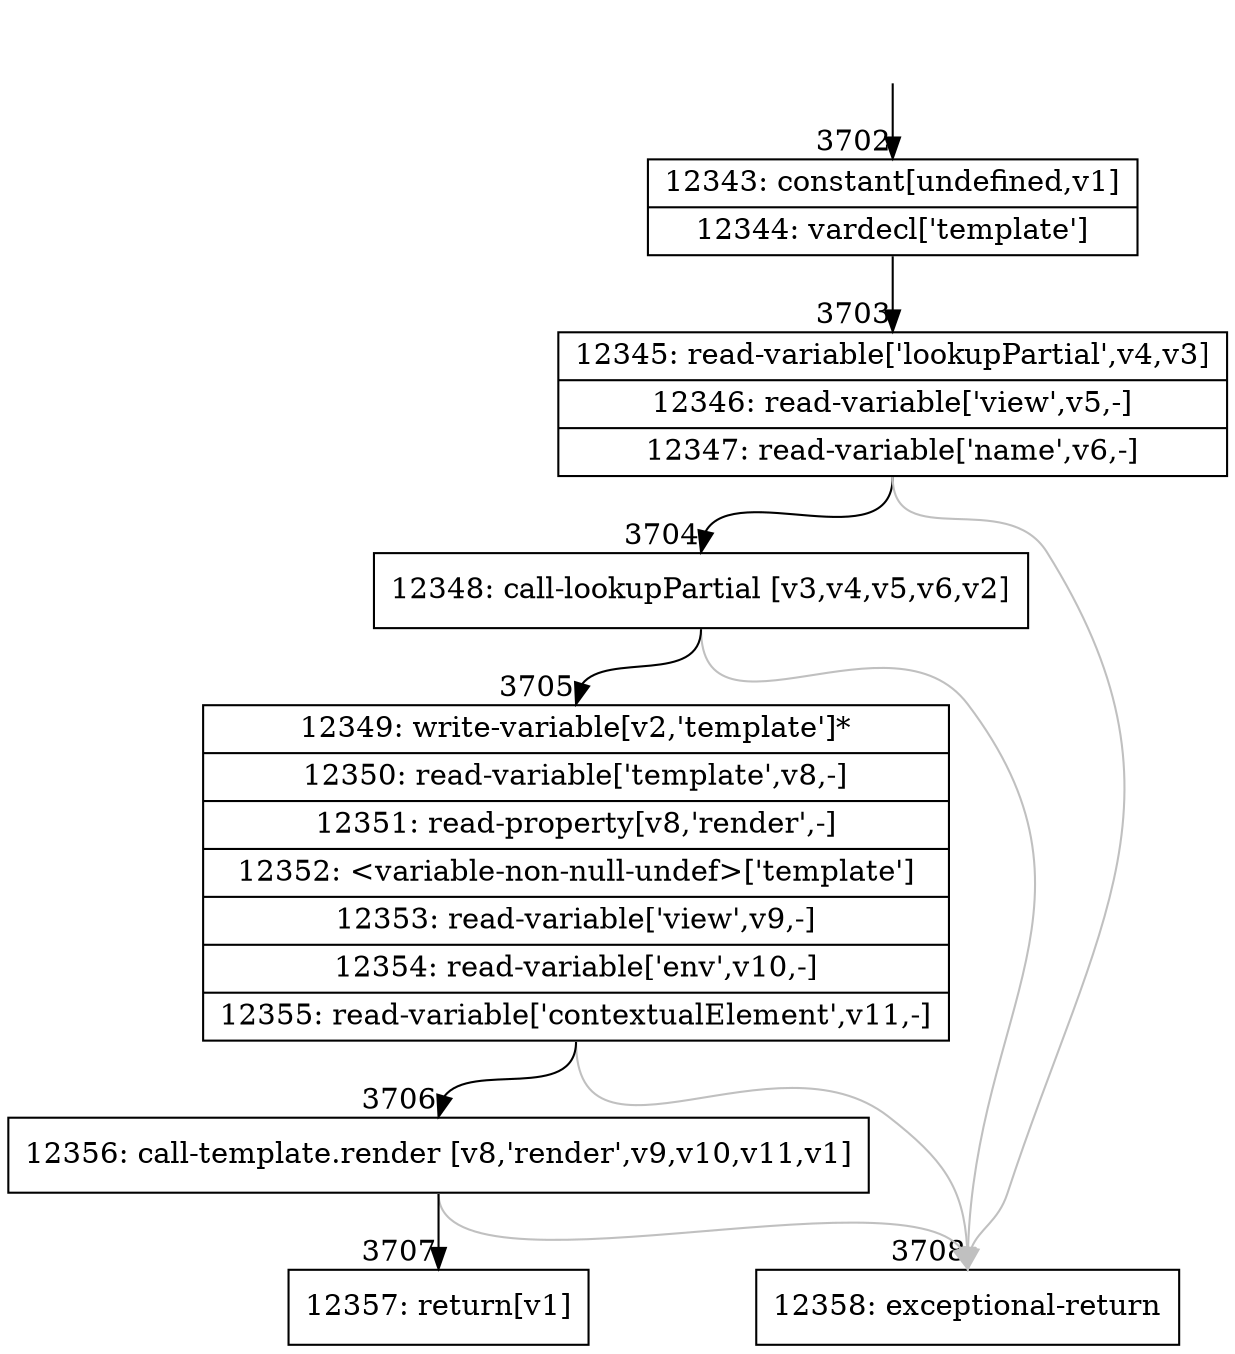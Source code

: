 digraph {
rankdir="TD"
BB_entry295[shape=none,label=""];
BB_entry295 -> BB3702 [tailport=s, headport=n, headlabel="    3702"]
BB3702 [shape=record label="{12343: constant[undefined,v1]|12344: vardecl['template']}" ] 
BB3702 -> BB3703 [tailport=s, headport=n, headlabel="      3703"]
BB3703 [shape=record label="{12345: read-variable['lookupPartial',v4,v3]|12346: read-variable['view',v5,-]|12347: read-variable['name',v6,-]}" ] 
BB3703 -> BB3704 [tailport=s, headport=n, headlabel="      3704"]
BB3703 -> BB3708 [tailport=s, headport=n, color=gray, headlabel="      3708"]
BB3704 [shape=record label="{12348: call-lookupPartial [v3,v4,v5,v6,v2]}" ] 
BB3704 -> BB3705 [tailport=s, headport=n, headlabel="      3705"]
BB3704 -> BB3708 [tailport=s, headport=n, color=gray]
BB3705 [shape=record label="{12349: write-variable[v2,'template']*|12350: read-variable['template',v8,-]|12351: read-property[v8,'render',-]|12352: \<variable-non-null-undef\>['template']|12353: read-variable['view',v9,-]|12354: read-variable['env',v10,-]|12355: read-variable['contextualElement',v11,-]}" ] 
BB3705 -> BB3706 [tailport=s, headport=n, headlabel="      3706"]
BB3705 -> BB3708 [tailport=s, headport=n, color=gray]
BB3706 [shape=record label="{12356: call-template.render [v8,'render',v9,v10,v11,v1]}" ] 
BB3706 -> BB3707 [tailport=s, headport=n, headlabel="      3707"]
BB3706 -> BB3708 [tailport=s, headport=n, color=gray]
BB3707 [shape=record label="{12357: return[v1]}" ] 
BB3708 [shape=record label="{12358: exceptional-return}" ] 
//#$~ 6815
}
